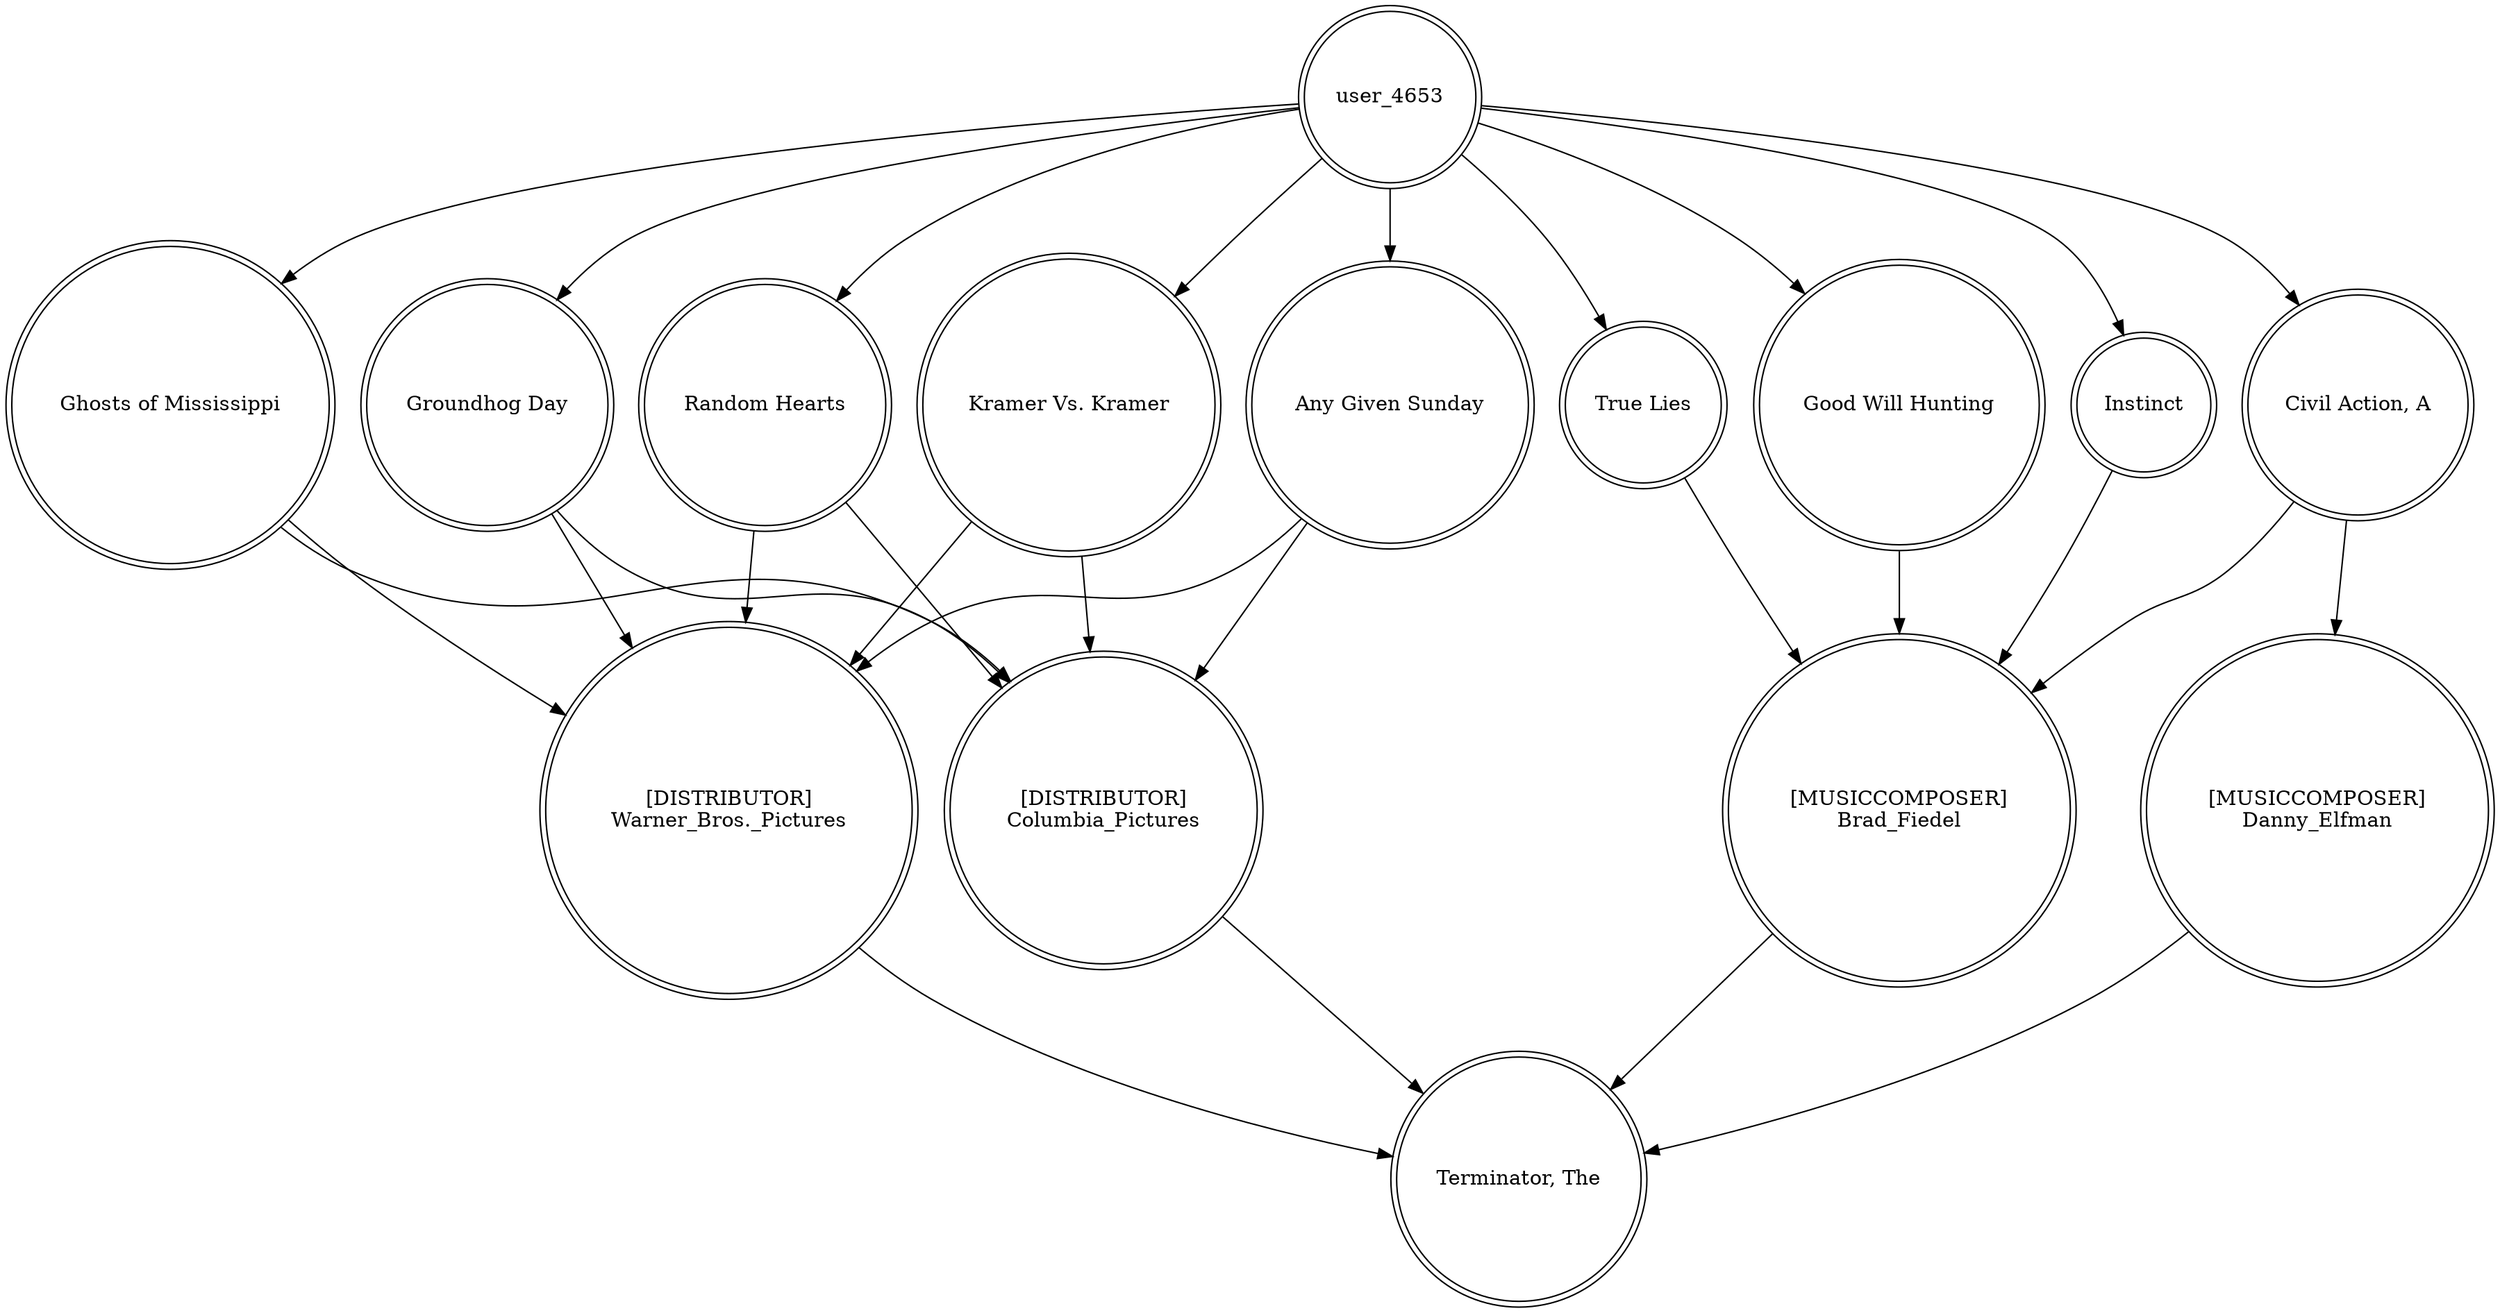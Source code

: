 digraph finite_state_machine {
	node [shape=doublecircle]
	"Random Hearts" -> "[DISTRIBUTOR]
Warner_Bros._Pictures"
	"Civil Action, A" -> "[MUSICCOMPOSER]
Brad_Fiedel"
	"Kramer Vs. Kramer" -> "[DISTRIBUTOR]
Warner_Bros._Pictures"
	user_4653 -> "Any Given Sunday"
	"True Lies" -> "[MUSICCOMPOSER]
Brad_Fiedel"
	"Ghosts of Mississippi" -> "[DISTRIBUTOR]
Warner_Bros._Pictures"
	"[MUSICCOMPOSER]
Danny_Elfman" -> "Terminator, The"
	"Random Hearts" -> "[DISTRIBUTOR]
Columbia_Pictures"
	user_4653 -> "Ghosts of Mississippi"
	user_4653 -> "Kramer Vs. Kramer"
	user_4653 -> "Random Hearts"
	"Kramer Vs. Kramer" -> "[DISTRIBUTOR]
Columbia_Pictures"
	"[DISTRIBUTOR]
Columbia_Pictures" -> "Terminator, The"
	"Any Given Sunday" -> "[DISTRIBUTOR]
Columbia_Pictures"
	user_4653 -> "Good Will Hunting"
	"Groundhog Day" -> "[DISTRIBUTOR]
Warner_Bros._Pictures"
	user_4653 -> Instinct
	user_4653 -> "True Lies"
	"Groundhog Day" -> "[DISTRIBUTOR]
Columbia_Pictures"
	"Good Will Hunting" -> "[MUSICCOMPOSER]
Brad_Fiedel"
	"[MUSICCOMPOSER]
Brad_Fiedel" -> "Terminator, The"
	"Any Given Sunday" -> "[DISTRIBUTOR]
Warner_Bros._Pictures"
	"Civil Action, A" -> "[MUSICCOMPOSER]
Danny_Elfman"
	user_4653 -> "Groundhog Day"
	user_4653 -> "Civil Action, A"
	"Ghosts of Mississippi" -> "[DISTRIBUTOR]
Columbia_Pictures"
	"[DISTRIBUTOR]
Warner_Bros._Pictures" -> "Terminator, The"
	Instinct -> "[MUSICCOMPOSER]
Brad_Fiedel"
}
